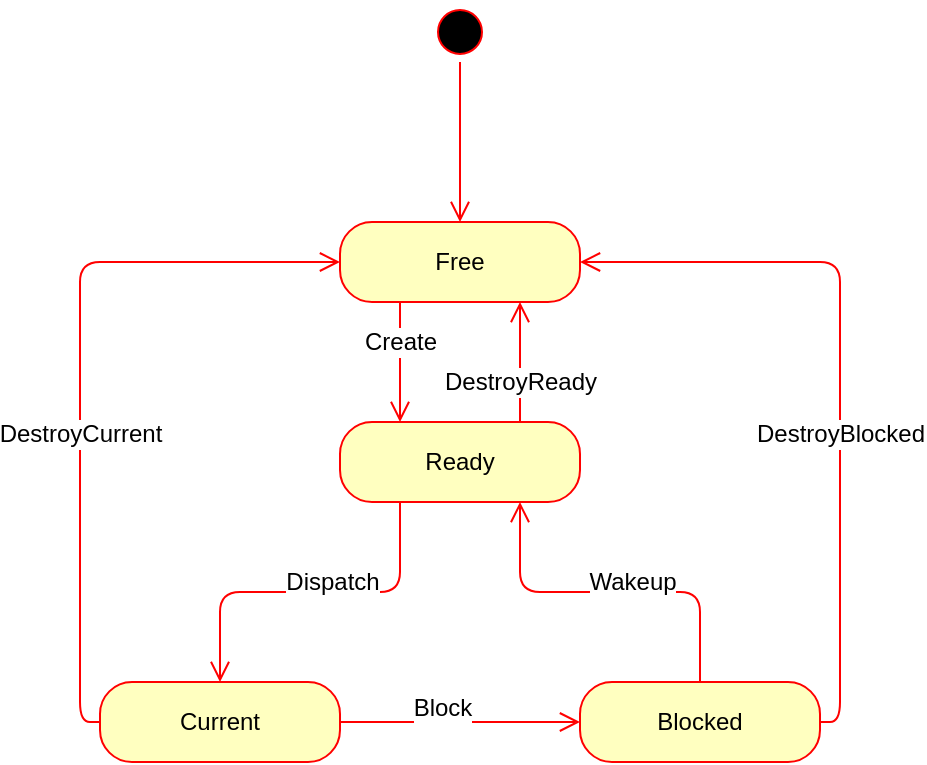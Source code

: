 <mxfile version="10.6.0" type="device"><diagram name="Page-1" id="58cdce13-f638-feb5-8d6f-7d28b1aa9fa0"><mxGraphModel dx="918" dy="611" grid="1" gridSize="10" guides="1" tooltips="1" connect="1" arrows="1" fold="1" page="1" pageScale="1" pageWidth="1100" pageHeight="850" background="#ffffff" math="0" shadow="0"><root><mxCell id="0"/><mxCell id="1" parent="0"/><mxCell id="vJzKDsIvyEg9QkPcr293-1" value="" style="ellipse;html=1;shape=startState;fillColor=#000000;strokeColor=#ff0000;" vertex="1" parent="1"><mxGeometry x="235" y="20" width="30" height="30" as="geometry"/></mxCell><mxCell id="vJzKDsIvyEg9QkPcr293-2" value="" style="edgeStyle=orthogonalEdgeStyle;html=1;verticalAlign=bottom;endArrow=open;endSize=8;strokeColor=#ff0000;entryX=0.5;entryY=0;entryDx=0;entryDy=0;" edge="1" source="vJzKDsIvyEg9QkPcr293-1" parent="1" target="vJzKDsIvyEg9QkPcr293-3"><mxGeometry relative="1" as="geometry"><mxPoint x="135" y="150" as="targetPoint"/></mxGeometry></mxCell><mxCell id="vJzKDsIvyEg9QkPcr293-3" value="Free" style="rounded=1;whiteSpace=wrap;html=1;arcSize=40;fontColor=#000000;fillColor=#ffffc0;strokeColor=#ff0000;" vertex="1" parent="1"><mxGeometry x="190" y="130" width="120" height="40" as="geometry"/></mxCell><mxCell id="vJzKDsIvyEg9QkPcr293-4" value="" style="edgeStyle=orthogonalEdgeStyle;html=1;verticalAlign=bottom;endArrow=open;endSize=8;strokeColor=#ff0000;entryX=0.25;entryY=0;entryDx=0;entryDy=0;exitX=0.25;exitY=1;exitDx=0;exitDy=0;" edge="1" source="vJzKDsIvyEg9QkPcr293-3" parent="1" target="vJzKDsIvyEg9QkPcr293-6"><mxGeometry relative="1" as="geometry"><mxPoint x="250" y="230" as="targetPoint"/></mxGeometry></mxCell><mxCell id="vJzKDsIvyEg9QkPcr293-8" value="Create" style="text;html=1;resizable=0;points=[];align=center;verticalAlign=middle;labelBackgroundColor=#ffffff;" vertex="1" connectable="0" parent="vJzKDsIvyEg9QkPcr293-4"><mxGeometry x="-0.133" y="1" relative="1" as="geometry"><mxPoint x="-1" y="-6" as="offset"/></mxGeometry></mxCell><mxCell id="vJzKDsIvyEg9QkPcr293-5" value="Current" style="rounded=1;whiteSpace=wrap;html=1;arcSize=40;fontColor=#000000;fillColor=#ffffc0;strokeColor=#ff0000;" vertex="1" parent="1"><mxGeometry x="70" y="360" width="120" height="40" as="geometry"/></mxCell><mxCell id="vJzKDsIvyEg9QkPcr293-6" value="Ready" style="rounded=1;whiteSpace=wrap;html=1;arcSize=40;fontColor=#000000;fillColor=#ffffc0;strokeColor=#ff0000;" vertex="1" parent="1"><mxGeometry x="190" y="230" width="120" height="40" as="geometry"/></mxCell><mxCell id="vJzKDsIvyEg9QkPcr293-7" value="Blocked" style="rounded=1;whiteSpace=wrap;html=1;arcSize=40;fontColor=#000000;fillColor=#ffffc0;strokeColor=#ff0000;" vertex="1" parent="1"><mxGeometry x="310" y="360" width="120" height="40" as="geometry"/></mxCell><mxCell id="vJzKDsIvyEg9QkPcr293-11" value="" style="edgeStyle=orthogonalEdgeStyle;html=1;verticalAlign=bottom;endArrow=open;endSize=8;strokeColor=#ff0000;entryX=0.75;entryY=1;entryDx=0;entryDy=0;exitX=0.75;exitY=0;exitDx=0;exitDy=0;" edge="1" parent="1" source="vJzKDsIvyEg9QkPcr293-6" target="vJzKDsIvyEg9QkPcr293-3"><mxGeometry relative="1" as="geometry"><mxPoint x="200" y="260" as="targetPoint"/><mxPoint x="200" y="160" as="sourcePoint"/></mxGeometry></mxCell><mxCell id="vJzKDsIvyEg9QkPcr293-12" value="DestroyReady" style="text;html=1;resizable=0;points=[];align=center;verticalAlign=middle;labelBackgroundColor=#ffffff;" vertex="1" connectable="0" parent="vJzKDsIvyEg9QkPcr293-11"><mxGeometry x="-0.133" y="1" relative="1" as="geometry"><mxPoint x="1" y="6" as="offset"/></mxGeometry></mxCell><mxCell id="vJzKDsIvyEg9QkPcr293-13" value="" style="edgeStyle=orthogonalEdgeStyle;html=1;verticalAlign=bottom;endArrow=open;endSize=8;strokeColor=#ff0000;entryX=0.5;entryY=0;entryDx=0;entryDy=0;exitX=0.25;exitY=1;exitDx=0;exitDy=0;" edge="1" parent="1" source="vJzKDsIvyEg9QkPcr293-6" target="vJzKDsIvyEg9QkPcr293-5"><mxGeometry relative="1" as="geometry"><mxPoint x="230" y="240" as="targetPoint"/><mxPoint x="230" y="180" as="sourcePoint"/></mxGeometry></mxCell><mxCell id="vJzKDsIvyEg9QkPcr293-14" value="Dispatch" style="text;html=1;resizable=0;points=[];align=center;verticalAlign=middle;labelBackgroundColor=#ffffff;" vertex="1" connectable="0" parent="vJzKDsIvyEg9QkPcr293-13"><mxGeometry x="-0.133" y="1" relative="1" as="geometry"><mxPoint x="-1" y="-6" as="offset"/></mxGeometry></mxCell><mxCell id="vJzKDsIvyEg9QkPcr293-15" value="" style="edgeStyle=orthogonalEdgeStyle;html=1;verticalAlign=bottom;endArrow=open;endSize=8;strokeColor=#ff0000;entryX=0;entryY=0.5;entryDx=0;entryDy=0;exitX=1;exitY=0.5;exitDx=0;exitDy=0;" edge="1" parent="1" source="vJzKDsIvyEg9QkPcr293-5" target="vJzKDsIvyEg9QkPcr293-7"><mxGeometry relative="1" as="geometry"><mxPoint x="160" y="370" as="targetPoint"/><mxPoint x="230" y="280" as="sourcePoint"/></mxGeometry></mxCell><mxCell id="vJzKDsIvyEg9QkPcr293-16" value="Block" style="text;html=1;resizable=0;points=[];align=center;verticalAlign=middle;labelBackgroundColor=#ffffff;" vertex="1" connectable="0" parent="vJzKDsIvyEg9QkPcr293-15"><mxGeometry x="-0.133" y="1" relative="1" as="geometry"><mxPoint x="-1" y="-6" as="offset"/></mxGeometry></mxCell><mxCell id="vJzKDsIvyEg9QkPcr293-17" value="" style="edgeStyle=orthogonalEdgeStyle;html=1;verticalAlign=bottom;endArrow=open;endSize=8;strokeColor=#ff0000;entryX=0.75;entryY=1;entryDx=0;entryDy=0;exitX=0.5;exitY=0;exitDx=0;exitDy=0;" edge="1" parent="1" source="vJzKDsIvyEg9QkPcr293-7" target="vJzKDsIvyEg9QkPcr293-6"><mxGeometry relative="1" as="geometry"><mxPoint x="290" y="390" as="targetPoint"/><mxPoint x="190" y="390" as="sourcePoint"/></mxGeometry></mxCell><mxCell id="vJzKDsIvyEg9QkPcr293-18" value="Wakeup" style="text;html=1;resizable=0;points=[];align=center;verticalAlign=middle;labelBackgroundColor=#ffffff;" vertex="1" connectable="0" parent="vJzKDsIvyEg9QkPcr293-17"><mxGeometry x="-0.133" y="1" relative="1" as="geometry"><mxPoint x="-1" y="-6" as="offset"/></mxGeometry></mxCell><mxCell id="vJzKDsIvyEg9QkPcr293-19" value="" style="edgeStyle=orthogonalEdgeStyle;html=1;verticalAlign=bottom;endArrow=open;endSize=8;strokeColor=#ff0000;entryX=1;entryY=0.5;entryDx=0;entryDy=0;exitX=1;exitY=0.5;exitDx=0;exitDy=0;" edge="1" parent="1" source="vJzKDsIvyEg9QkPcr293-7" target="vJzKDsIvyEg9QkPcr293-3"><mxGeometry relative="1" as="geometry"><mxPoint x="290" y="180" as="targetPoint"/><mxPoint x="290" y="240" as="sourcePoint"/></mxGeometry></mxCell><mxCell id="vJzKDsIvyEg9QkPcr293-20" value="DestroyBlocked" style="text;html=1;resizable=0;points=[];align=center;verticalAlign=middle;labelBackgroundColor=#ffffff;" vertex="1" connectable="0" parent="vJzKDsIvyEg9QkPcr293-19"><mxGeometry x="-0.133" y="1" relative="1" as="geometry"><mxPoint x="1" y="6" as="offset"/></mxGeometry></mxCell><mxCell id="vJzKDsIvyEg9QkPcr293-21" value="" style="edgeStyle=orthogonalEdgeStyle;html=1;verticalAlign=bottom;endArrow=open;endSize=8;strokeColor=#ff0000;entryX=0;entryY=0.5;entryDx=0;entryDy=0;exitX=0;exitY=0.5;exitDx=0;exitDy=0;" edge="1" parent="1" source="vJzKDsIvyEg9QkPcr293-5" target="vJzKDsIvyEg9QkPcr293-3"><mxGeometry relative="1" as="geometry"><mxPoint x="320" y="160" as="targetPoint"/><mxPoint x="430" y="390" as="sourcePoint"/></mxGeometry></mxCell><mxCell id="vJzKDsIvyEg9QkPcr293-22" value="DestroyCurrent" style="text;html=1;resizable=0;points=[];align=center;verticalAlign=middle;labelBackgroundColor=#ffffff;" vertex="1" connectable="0" parent="vJzKDsIvyEg9QkPcr293-21"><mxGeometry x="-0.133" y="1" relative="1" as="geometry"><mxPoint x="1" y="6" as="offset"/></mxGeometry></mxCell></root></mxGraphModel></diagram></mxfile>
